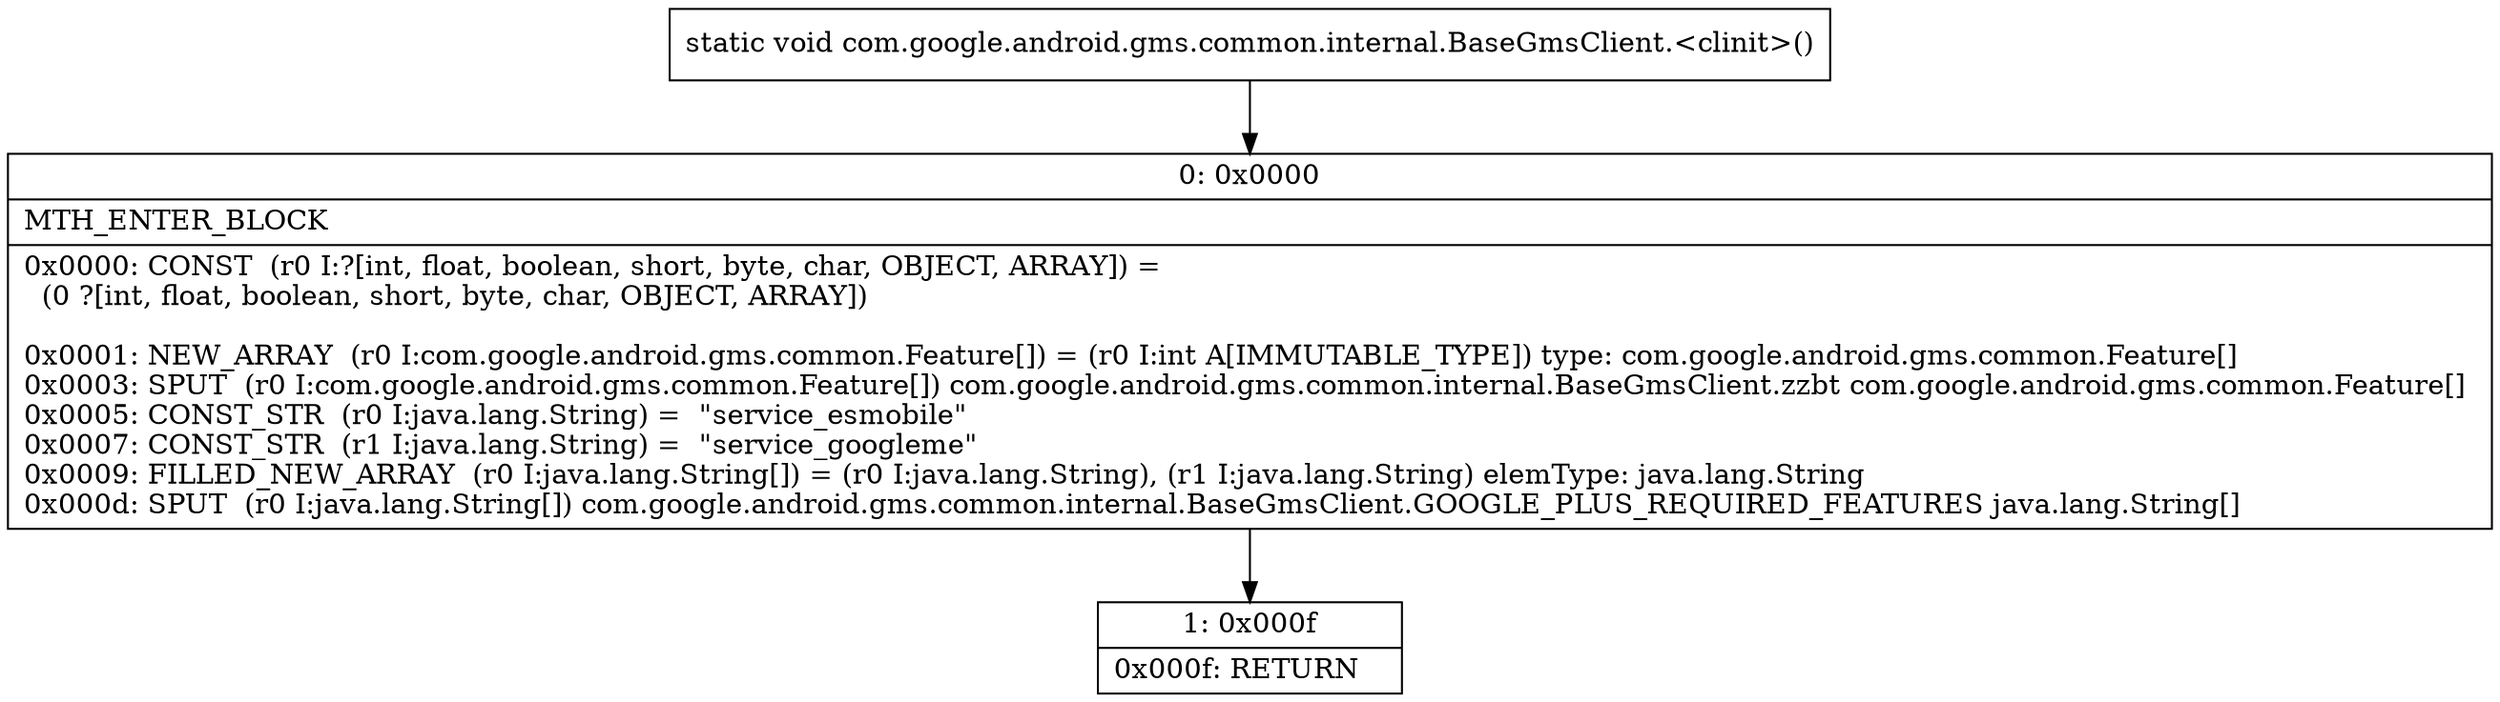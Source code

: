 digraph "CFG forcom.google.android.gms.common.internal.BaseGmsClient.\<clinit\>()V" {
Node_0 [shape=record,label="{0\:\ 0x0000|MTH_ENTER_BLOCK\l|0x0000: CONST  (r0 I:?[int, float, boolean, short, byte, char, OBJECT, ARRAY]) = \l  (0 ?[int, float, boolean, short, byte, char, OBJECT, ARRAY])\l \l0x0001: NEW_ARRAY  (r0 I:com.google.android.gms.common.Feature[]) = (r0 I:int A[IMMUTABLE_TYPE]) type: com.google.android.gms.common.Feature[] \l0x0003: SPUT  (r0 I:com.google.android.gms.common.Feature[]) com.google.android.gms.common.internal.BaseGmsClient.zzbt com.google.android.gms.common.Feature[] \l0x0005: CONST_STR  (r0 I:java.lang.String) =  \"service_esmobile\" \l0x0007: CONST_STR  (r1 I:java.lang.String) =  \"service_googleme\" \l0x0009: FILLED_NEW_ARRAY  (r0 I:java.lang.String[]) = (r0 I:java.lang.String), (r1 I:java.lang.String) elemType: java.lang.String \l0x000d: SPUT  (r0 I:java.lang.String[]) com.google.android.gms.common.internal.BaseGmsClient.GOOGLE_PLUS_REQUIRED_FEATURES java.lang.String[] \l}"];
Node_1 [shape=record,label="{1\:\ 0x000f|0x000f: RETURN   \l}"];
MethodNode[shape=record,label="{static void com.google.android.gms.common.internal.BaseGmsClient.\<clinit\>() }"];
MethodNode -> Node_0;
Node_0 -> Node_1;
}

